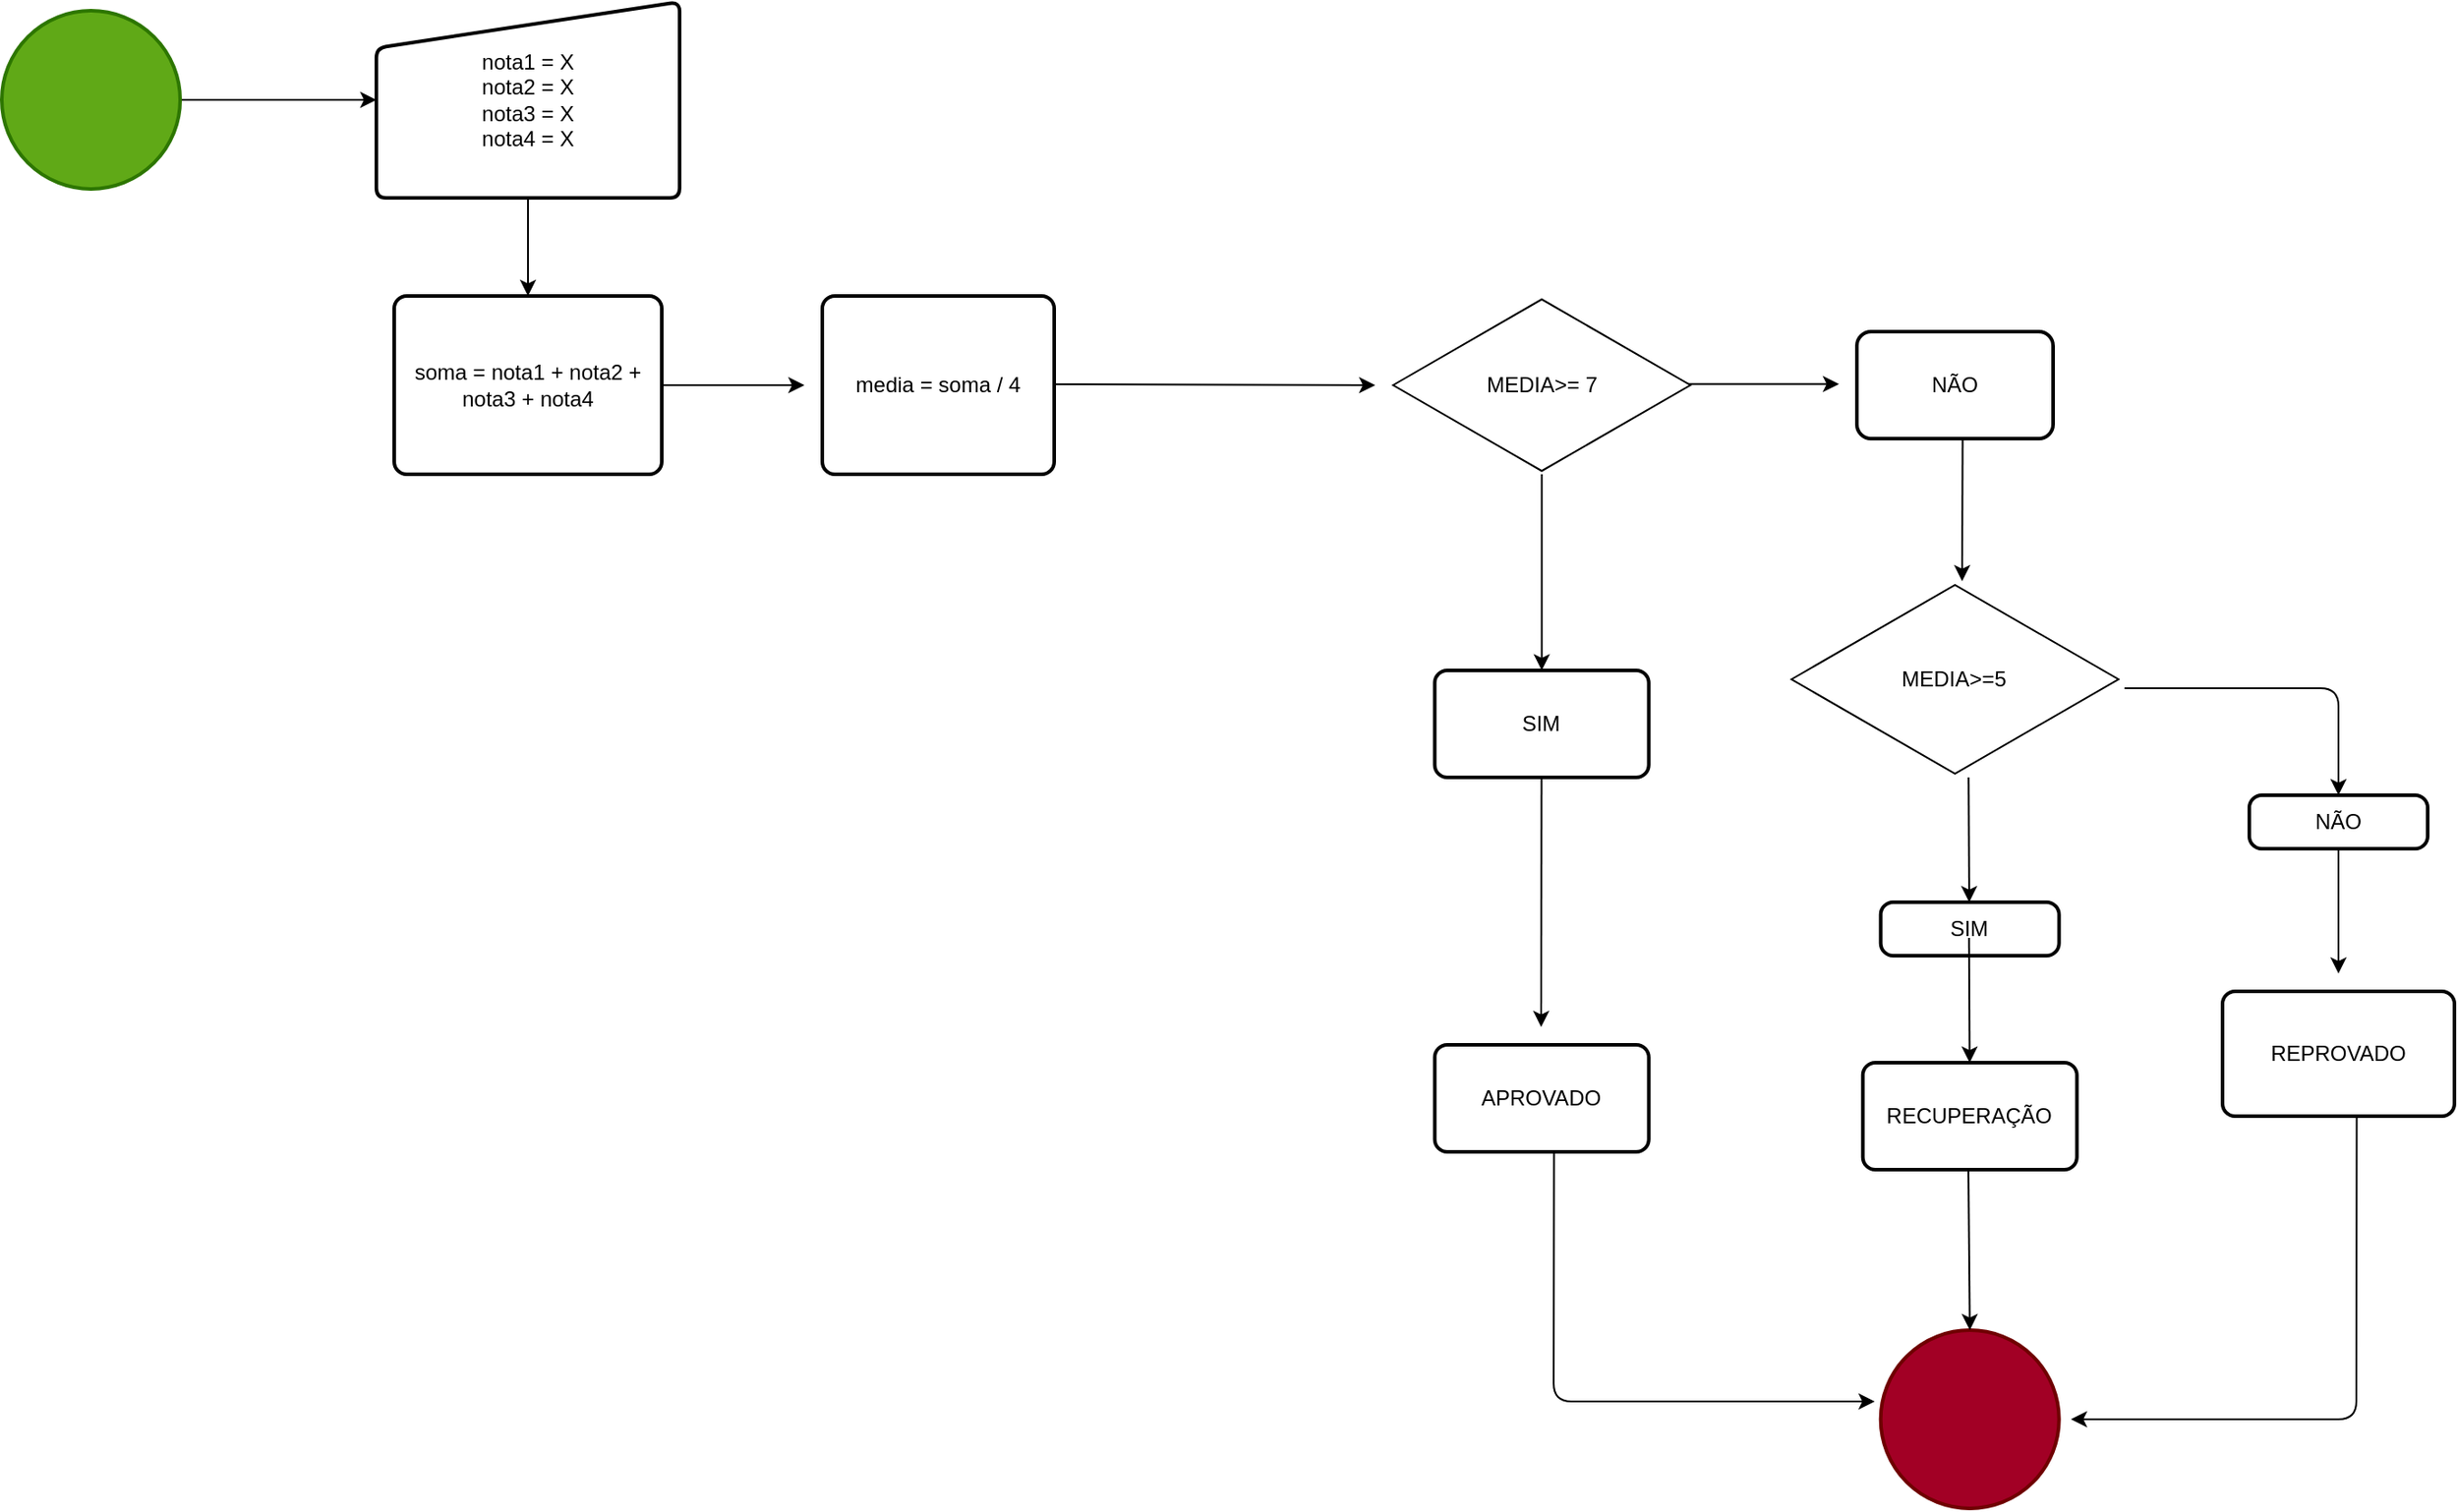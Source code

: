 <mxfile>
    <diagram id="ICZM-pQt48xGWOXCjLxJ" name="Page-1">
        <mxGraphModel dx="1623" dy="884" grid="1" gridSize="10" guides="1" tooltips="1" connect="1" arrows="1" fold="1" page="1" pageScale="1" pageWidth="850" pageHeight="1100" math="0" shadow="0">
            <root>
                <mxCell id="0"/>
                <mxCell id="1" parent="0"/>
                <mxCell id="4" style="edgeStyle=none;html=1;entryX=0;entryY=0.5;entryDx=0;entryDy=0;" parent="1" source="2" target="3" edge="1">
                    <mxGeometry relative="1" as="geometry"/>
                </mxCell>
                <mxCell id="2" value="" style="strokeWidth=2;html=1;shape=mxgraph.flowchart.start_2;whiteSpace=wrap;fillColor=#60a917;fontColor=#ffffff;strokeColor=#2D7600;" parent="1" vertex="1">
                    <mxGeometry x="70" y="40" width="100" height="100" as="geometry"/>
                </mxCell>
                <mxCell id="7" style="edgeStyle=none;html=1;entryX=0.5;entryY=0;entryDx=0;entryDy=0;" parent="1" source="3" target="6" edge="1">
                    <mxGeometry relative="1" as="geometry"/>
                </mxCell>
                <mxCell id="3" value="nota1 = X&lt;br&gt;nota2 = X&lt;br&gt;nota3 = X&lt;br&gt;nota4 = X" style="html=1;strokeWidth=2;shape=manualInput;whiteSpace=wrap;rounded=1;size=26;arcSize=11;" parent="1" vertex="1">
                    <mxGeometry x="280" y="35" width="170" height="110" as="geometry"/>
                </mxCell>
                <mxCell id="9" style="edgeStyle=none;html=1;" parent="1" source="6" edge="1">
                    <mxGeometry relative="1" as="geometry">
                        <mxPoint x="520" y="250" as="targetPoint"/>
                    </mxGeometry>
                </mxCell>
                <mxCell id="6" value="soma = nota1 + nota2 + nota3 + nota4" style="rounded=1;whiteSpace=wrap;html=1;absoluteArcSize=1;arcSize=14;strokeWidth=2;" parent="1" vertex="1">
                    <mxGeometry x="290" y="200" width="150" height="100" as="geometry"/>
                </mxCell>
                <mxCell id="8" value="media = soma / 4" style="rounded=1;whiteSpace=wrap;html=1;absoluteArcSize=1;arcSize=14;strokeWidth=2;" parent="1" vertex="1">
                    <mxGeometry x="530" y="200" width="130" height="100" as="geometry"/>
                </mxCell>
                <mxCell id="12" value="" style="strokeWidth=2;html=1;shape=mxgraph.flowchart.start_2;whiteSpace=wrap;fillColor=#a20025;fontColor=#ffffff;strokeColor=#6F0000;" parent="1" vertex="1">
                    <mxGeometry x="1123.34" y="780" width="100" height="100" as="geometry"/>
                </mxCell>
                <mxCell id="16" style="edgeStyle=none;html=1;" edge="1" parent="1">
                    <mxGeometry relative="1" as="geometry">
                        <mxPoint x="933.33" y="300" as="sourcePoint"/>
                        <mxPoint x="933.33" y="410" as="targetPoint"/>
                    </mxGeometry>
                </mxCell>
                <mxCell id="17" value="SIM" style="rounded=1;whiteSpace=wrap;html=1;absoluteArcSize=1;arcSize=14;strokeWidth=2;" vertex="1" parent="1">
                    <mxGeometry x="873.33" y="410" width="120" height="60" as="geometry"/>
                </mxCell>
                <mxCell id="21" value="NÃO" style="rounded=1;whiteSpace=wrap;html=1;absoluteArcSize=1;arcSize=16;strokeWidth=2;" vertex="1" parent="1">
                    <mxGeometry x="1110" y="220" width="110" height="60" as="geometry"/>
                </mxCell>
                <mxCell id="24" value="" style="edgeStyle=none;html=1;" edge="1" parent="1">
                    <mxGeometry relative="1" as="geometry">
                        <mxPoint x="980" y="249.41" as="sourcePoint"/>
                        <mxPoint x="1100" y="249.41" as="targetPoint"/>
                    </mxGeometry>
                </mxCell>
                <mxCell id="25" style="edgeStyle=none;html=1;" edge="1" parent="1">
                    <mxGeometry relative="1" as="geometry">
                        <mxPoint x="933.22" y="470" as="sourcePoint"/>
                        <mxPoint x="933" y="610" as="targetPoint"/>
                    </mxGeometry>
                </mxCell>
                <mxCell id="26" value="APROVADO" style="rounded=1;whiteSpace=wrap;html=1;absoluteArcSize=1;arcSize=14;strokeWidth=2;" vertex="1" parent="1">
                    <mxGeometry x="873.34" y="620" width="120" height="60" as="geometry"/>
                </mxCell>
                <mxCell id="27" style="edgeStyle=none;html=1;" edge="1" parent="1">
                    <mxGeometry relative="1" as="geometry">
                        <mxPoint x="1169.29" y="280" as="sourcePoint"/>
                        <mxPoint x="1169" y="360" as="targetPoint"/>
                    </mxGeometry>
                </mxCell>
                <mxCell id="28" value="NÃO" style="rounded=1;whiteSpace=wrap;html=1;absoluteArcSize=1;arcSize=14;strokeWidth=2;" vertex="1" parent="1">
                    <mxGeometry x="1330" y="480" width="100" height="30" as="geometry"/>
                </mxCell>
                <mxCell id="29" style="edgeStyle=none;html=1;exitX=0.5;exitY=1;exitDx=0;exitDy=0;exitPerimeter=0;" edge="1" parent="1">
                    <mxGeometry relative="1" as="geometry">
                        <mxPoint x="1380" y="510" as="sourcePoint"/>
                        <mxPoint x="1380" y="580" as="targetPoint"/>
                    </mxGeometry>
                </mxCell>
                <mxCell id="30" value="" style="edgeStyle=none;html=1;" edge="1" parent="1">
                    <mxGeometry relative="1" as="geometry">
                        <mxPoint x="1172.62" y="470" as="sourcePoint"/>
                        <mxPoint x="1173" y="540" as="targetPoint"/>
                    </mxGeometry>
                </mxCell>
                <mxCell id="31" value="MEDIA&amp;gt;= 7" style="html=1;whiteSpace=wrap;aspect=fixed;shape=isoRectangle;" vertex="1" parent="1">
                    <mxGeometry x="850" y="200" width="166.67" height="100" as="geometry"/>
                </mxCell>
                <mxCell id="36" value="MEDIA&amp;gt;=5" style="html=1;whiteSpace=wrap;aspect=fixed;shape=isoRectangle;" vertex="1" parent="1">
                    <mxGeometry x="1073.33" y="360" width="183.34" height="110" as="geometry"/>
                </mxCell>
                <mxCell id="39" value="" style="edgeStyle=none;html=1;" edge="1" parent="1">
                    <mxGeometry relative="1" as="geometry">
                        <mxPoint x="1260" y="420" as="sourcePoint"/>
                        <mxPoint x="1380" y="480" as="targetPoint"/>
                        <Array as="points">
                            <mxPoint x="1380" y="420"/>
                        </Array>
                    </mxGeometry>
                </mxCell>
                <mxCell id="40" value="REPROVADO" style="rounded=1;whiteSpace=wrap;html=1;absoluteArcSize=1;arcSize=14;strokeWidth=2;" vertex="1" parent="1">
                    <mxGeometry x="1315" y="590" width="130" height="70" as="geometry"/>
                </mxCell>
                <mxCell id="41" value="SIM" style="rounded=1;whiteSpace=wrap;html=1;absoluteArcSize=1;arcSize=14;strokeWidth=2;" vertex="1" parent="1">
                    <mxGeometry x="1123.34" y="540" width="100" height="30" as="geometry"/>
                </mxCell>
                <mxCell id="42" value="RECUPERAÇÃO" style="rounded=1;whiteSpace=wrap;html=1;absoluteArcSize=1;arcSize=14;strokeWidth=2;" vertex="1" parent="1">
                    <mxGeometry x="1113.34" y="630" width="120" height="60" as="geometry"/>
                </mxCell>
                <mxCell id="43" value="" style="edgeStyle=none;html=1;" edge="1" parent="1">
                    <mxGeometry relative="1" as="geometry">
                        <mxPoint x="1172.86" y="560" as="sourcePoint"/>
                        <mxPoint x="1173.24" y="630" as="targetPoint"/>
                    </mxGeometry>
                </mxCell>
                <mxCell id="44" style="edgeStyle=none;html=1;" edge="1" parent="1">
                    <mxGeometry relative="1" as="geometry">
                        <mxPoint x="940.22" y="680" as="sourcePoint"/>
                        <mxPoint x="1120" y="820" as="targetPoint"/>
                        <Array as="points">
                            <mxPoint x="940" y="820"/>
                        </Array>
                    </mxGeometry>
                </mxCell>
                <mxCell id="45" style="edgeStyle=none;html=1;" edge="1" parent="1">
                    <mxGeometry relative="1" as="geometry">
                        <mxPoint x="1390.22" y="660.0" as="sourcePoint"/>
                        <mxPoint x="1230" y="830" as="targetPoint"/>
                        <Array as="points">
                            <mxPoint x="1390" y="830"/>
                        </Array>
                    </mxGeometry>
                </mxCell>
                <mxCell id="46" value="" style="edgeStyle=none;html=1;entryX=0.5;entryY=0;entryDx=0;entryDy=0;entryPerimeter=0;" edge="1" parent="1" target="12">
                    <mxGeometry relative="1" as="geometry">
                        <mxPoint x="1172.51" y="690.0" as="sourcePoint"/>
                        <mxPoint x="1172.65" y="860" as="targetPoint"/>
                    </mxGeometry>
                </mxCell>
                <mxCell id="47" style="edgeStyle=none;html=1;" edge="1" parent="1">
                    <mxGeometry relative="1" as="geometry">
                        <mxPoint x="660" y="249.52" as="sourcePoint"/>
                        <mxPoint x="840" y="250" as="targetPoint"/>
                    </mxGeometry>
                </mxCell>
            </root>
        </mxGraphModel>
    </diagram>
</mxfile>